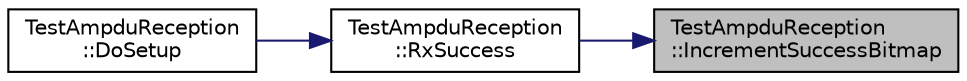digraph "TestAmpduReception::IncrementSuccessBitmap"
{
 // LATEX_PDF_SIZE
  edge [fontname="Helvetica",fontsize="10",labelfontname="Helvetica",labelfontsize="10"];
  node [fontname="Helvetica",fontsize="10",shape=record];
  rankdir="RL";
  Node1 [label="TestAmpduReception\l::IncrementSuccessBitmap",height=0.2,width=0.4,color="black", fillcolor="grey75", style="filled", fontcolor="black",tooltip="Increment reception success bitmap."];
  Node1 -> Node2 [dir="back",color="midnightblue",fontsize="10",style="solid",fontname="Helvetica"];
  Node2 [label="TestAmpduReception\l::RxSuccess",height=0.2,width=0.4,color="black", fillcolor="white", style="filled",URL="$class_test_ampdu_reception.html#a62570dcb045f55cdb5f2702a633f1a3a",tooltip="RX success function."];
  Node2 -> Node3 [dir="back",color="midnightblue",fontsize="10",style="solid",fontname="Helvetica"];
  Node3 [label="TestAmpduReception\l::DoSetup",height=0.2,width=0.4,color="black", fillcolor="white", style="filled",URL="$class_test_ampdu_reception.html#ab1e84ef6dac8fed52f0f2c93fa21f377",tooltip="Implementation to do any local setup required for this TestCase."];
}
